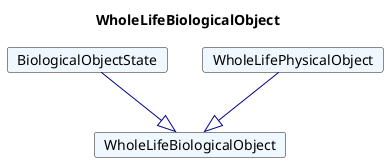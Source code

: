 @startuml
Title WholeLifeBiologicalObject 

Card WholeLifeBiologicalObject #F0F8FF [
WholeLifeBiologicalObject
]
Card BiologicalObjectState #F0F8FF [
BiologicalObjectState
]
BiologicalObjectState --|> WholeLifeBiologicalObject  #00008B 
Card WholeLifePhysicalObject #F0F8FF [
WholeLifePhysicalObject
]
WholeLifePhysicalObject --|> WholeLifeBiologicalObject  #00008B 
@enduml